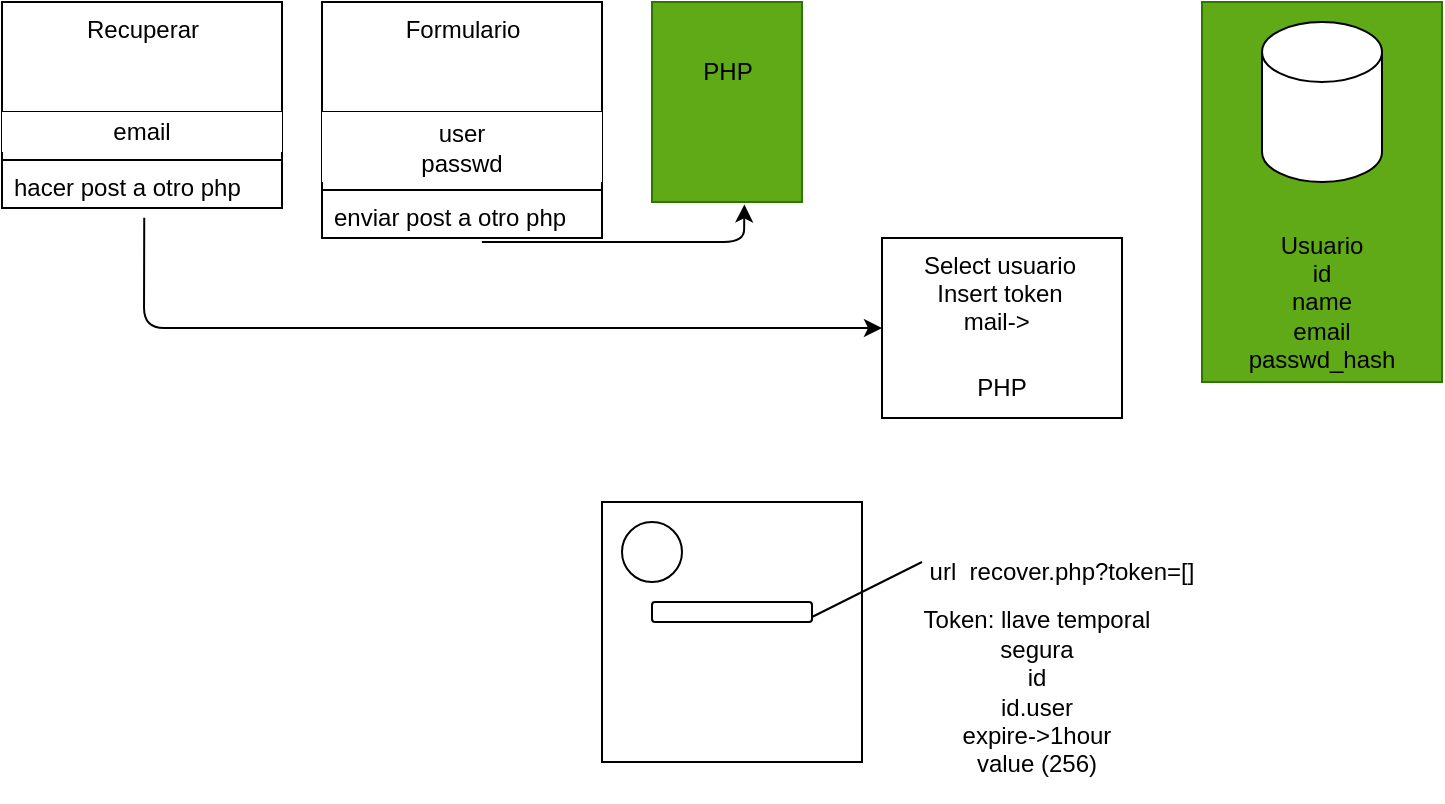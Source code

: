 <mxfile>
    <diagram id="jRoK8xATblMN3FtZEbbY" name="Page-1">
        <mxGraphModel dx="926" dy="487" grid="1" gridSize="10" guides="1" tooltips="1" connect="1" arrows="1" fold="1" page="1" pageScale="1" pageWidth="850" pageHeight="1100" math="0" shadow="0">
            <root>
                <mxCell id="0"/>
                <mxCell id="1" parent="0"/>
                <mxCell id="13" value="" style="rounded=0;whiteSpace=wrap;html=1;fillColor=#60a917;fontColor=#ffffff;strokeColor=#2D7600;" vertex="1" parent="1">
                    <mxGeometry x="640" y="40" width="120" height="190" as="geometry"/>
                </mxCell>
                <mxCell id="2" value="" style="whiteSpace=wrap;html=1;aspect=fixed;" vertex="1" parent="1">
                    <mxGeometry x="340" y="290" width="130" height="130" as="geometry"/>
                </mxCell>
                <mxCell id="3" value="" style="shape=cylinder3;whiteSpace=wrap;html=1;boundedLbl=1;backgroundOutline=1;size=15;" vertex="1" parent="1">
                    <mxGeometry x="670" y="50" width="60" height="80" as="geometry"/>
                </mxCell>
                <mxCell id="4" value="url&amp;nbsp; recover.php?token=[]" style="text;html=1;strokeColor=none;fillColor=none;align=center;verticalAlign=middle;whiteSpace=wrap;rounded=0;" vertex="1" parent="1">
                    <mxGeometry x="480" y="310" width="180" height="30" as="geometry"/>
                </mxCell>
                <mxCell id="5" value="" style="rounded=1;whiteSpace=wrap;html=1;" vertex="1" parent="1">
                    <mxGeometry x="365" y="340" width="80" height="10" as="geometry"/>
                </mxCell>
                <mxCell id="6" value="" style="ellipse;whiteSpace=wrap;html=1;aspect=fixed;" vertex="1" parent="1">
                    <mxGeometry x="350" y="300" width="30" height="30" as="geometry"/>
                </mxCell>
                <mxCell id="7" value="" style="endArrow=none;html=1;exitX=1;exitY=0.75;exitDx=0;exitDy=0;" edge="1" parent="1" source="5">
                    <mxGeometry width="50" height="50" relative="1" as="geometry">
                        <mxPoint x="450" y="370" as="sourcePoint"/>
                        <mxPoint x="500" y="320" as="targetPoint"/>
                    </mxGeometry>
                </mxCell>
                <mxCell id="8" value="Usuario&lt;br&gt;id&lt;br&gt;name&lt;br&gt;email&lt;br&gt;passwd_hash" style="text;html=1;strokeColor=none;fillColor=none;align=center;verticalAlign=middle;whiteSpace=wrap;rounded=0;" vertex="1" parent="1">
                    <mxGeometry x="670" y="150" width="60" height="80" as="geometry"/>
                </mxCell>
                <mxCell id="11" value="Token: llave temporal segura&lt;br&gt;id&lt;br&gt;id.user&lt;br&gt;expire-&amp;gt;1hour&lt;br&gt;value (256)" style="text;html=1;align=center;verticalAlign=middle;whiteSpace=wrap;rounded=0;" vertex="1" parent="1">
                    <mxGeometry x="490" y="330" width="135" height="110" as="geometry"/>
                </mxCell>
                <mxCell id="14" value="Recuperar" style="swimlane;fontStyle=0;align=center;verticalAlign=top;childLayout=stackLayout;horizontal=1;startSize=55;horizontalStack=0;resizeParent=1;resizeParentMax=0;resizeLast=0;collapsible=0;marginBottom=0;html=1;fillColor=none;gradientColor=#ffffff;" vertex="1" parent="1">
                    <mxGeometry x="40" y="40" width="140" height="103" as="geometry"/>
                </mxCell>
                <mxCell id="15" value="email" style="text;html=1;strokeColor=none;fillColor=default;align=center;verticalAlign=middle;spacingLeft=4;spacingRight=4;overflow=hidden;rotatable=0;points=[[0,0.5],[1,0.5]];portConstraint=eastwest;" vertex="1" parent="14">
                    <mxGeometry y="55" width="140" height="20" as="geometry"/>
                </mxCell>
                <mxCell id="19" value="" style="line;strokeWidth=1;fillColor=none;align=left;verticalAlign=middle;spacingTop=-1;spacingLeft=3;spacingRight=3;rotatable=0;labelPosition=right;points=[];portConstraint=eastwest;" vertex="1" parent="14">
                    <mxGeometry y="75" width="140" height="8" as="geometry"/>
                </mxCell>
                <mxCell id="21" value="hacer post a otro php" style="text;html=1;strokeColor=none;fillColor=none;align=left;verticalAlign=middle;spacingLeft=4;spacingRight=4;overflow=hidden;rotatable=0;points=[[0,0.5],[1,0.5]];portConstraint=eastwest;" vertex="1" parent="14">
                    <mxGeometry y="83" width="140" height="20" as="geometry"/>
                </mxCell>
                <mxCell id="30" value="Formulario" style="swimlane;fontStyle=0;align=center;verticalAlign=top;childLayout=stackLayout;horizontal=1;startSize=55;horizontalStack=0;resizeParent=1;resizeParentMax=0;resizeLast=0;collapsible=0;marginBottom=0;html=1;fillColor=none;gradientColor=#ffffff;" vertex="1" parent="1">
                    <mxGeometry x="200" y="40" width="140" height="118" as="geometry"/>
                </mxCell>
                <mxCell id="31" value="user&lt;br&gt;passwd" style="text;html=1;strokeColor=none;fillColor=default;align=center;verticalAlign=middle;spacingLeft=4;spacingRight=4;overflow=hidden;rotatable=0;points=[[0,0.5],[1,0.5]];portConstraint=eastwest;" vertex="1" parent="30">
                    <mxGeometry y="55" width="140" height="35" as="geometry"/>
                </mxCell>
                <mxCell id="32" value="" style="line;strokeWidth=1;fillColor=none;align=left;verticalAlign=middle;spacingTop=-1;spacingLeft=3;spacingRight=3;rotatable=0;labelPosition=right;points=[];portConstraint=eastwest;" vertex="1" parent="30">
                    <mxGeometry y="90" width="140" height="8" as="geometry"/>
                </mxCell>
                <mxCell id="33" value="enviar post a otro php" style="text;html=1;strokeColor=none;fillColor=none;align=left;verticalAlign=middle;spacingLeft=4;spacingRight=4;overflow=hidden;rotatable=0;points=[[0,0.5],[1,0.5]];portConstraint=eastwest;" vertex="1" parent="30">
                    <mxGeometry y="98" width="140" height="20" as="geometry"/>
                </mxCell>
                <mxCell id="34" value="Select usuario&#10;Insert token&#10;mail-&gt; &#10;" style="align=center;verticalAlign=top;spacingRight=2;fillColor=none;gradientColor=#ffffff;" vertex="1" parent="1">
                    <mxGeometry x="480" y="158" width="120" height="90" as="geometry"/>
                </mxCell>
                <mxCell id="35" value="PHP" style="text;html=1;strokeColor=none;fillColor=none;align=center;verticalAlign=middle;spacingLeft=4;spacingRight=4;overflow=hidden;rotatable=0;points=[[0,0.5],[1,0.5]];portConstraint=eastwest;resizeWidth=1;" vertex="1" parent="34">
                    <mxGeometry y="1" width="120" height="30" relative="1" as="geometry">
                        <mxPoint y="-30" as="offset"/>
                    </mxGeometry>
                </mxCell>
                <mxCell id="36" value="" style="endArrow=classic;html=1;exitX=0.508;exitY=1.242;exitDx=0;exitDy=0;exitPerimeter=0;entryX=0;entryY=0.5;entryDx=0;entryDy=0;" edge="1" parent="1" source="21" target="34">
                    <mxGeometry width="50" height="50" relative="1" as="geometry">
                        <mxPoint x="380" y="250" as="sourcePoint"/>
                        <mxPoint x="430" y="200" as="targetPoint"/>
                        <Array as="points">
                            <mxPoint x="111" y="203"/>
                        </Array>
                    </mxGeometry>
                </mxCell>
                <mxCell id="37" value="" style="rounded=0;whiteSpace=wrap;html=1;fillColor=#60a917;fontColor=#ffffff;strokeColor=#2D7600;" vertex="1" parent="1">
                    <mxGeometry x="365" y="40" width="75" height="100" as="geometry"/>
                </mxCell>
                <mxCell id="38" value="PHP" style="text;html=1;strokeColor=none;fillColor=none;align=center;verticalAlign=middle;whiteSpace=wrap;rounded=0;" vertex="1" parent="1">
                    <mxGeometry x="372.5" y="60" width="60" height="30" as="geometry"/>
                </mxCell>
                <mxCell id="39" value="" style="endArrow=classic;html=1;exitX=0.571;exitY=1.1;exitDx=0;exitDy=0;exitPerimeter=0;entryX=0.616;entryY=1.012;entryDx=0;entryDy=0;entryPerimeter=0;" edge="1" parent="1" source="33" target="37">
                    <mxGeometry width="50" height="50" relative="1" as="geometry">
                        <mxPoint x="380" y="250" as="sourcePoint"/>
                        <mxPoint x="430" y="200" as="targetPoint"/>
                        <Array as="points">
                            <mxPoint x="411" y="160"/>
                        </Array>
                    </mxGeometry>
                </mxCell>
            </root>
        </mxGraphModel>
    </diagram>
</mxfile>